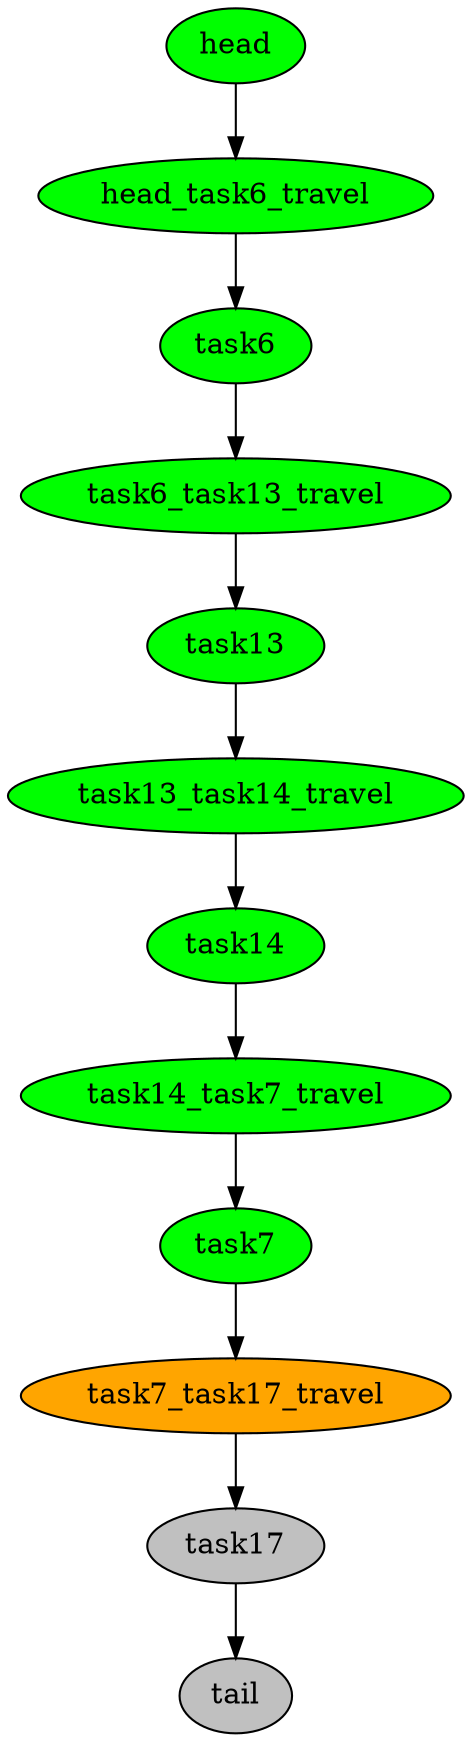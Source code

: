 digraph timeline {
head[label="head",style=filled,fillcolor=green,fontcolor=black];
head_task6_travel[label="head_task6_travel",style=filled,fillcolor=green,fontcolor=black];
task6[label="task6",style=filled,fillcolor=green,fontcolor=black];
task6_task13_travel[label="task6_task13_travel",style=filled,fillcolor=green,fontcolor=black];
task13[label="task13",style=filled,fillcolor=green,fontcolor=black];
task13_task14_travel[label="task13_task14_travel",style=filled,fillcolor=green,fontcolor=black];
task14[label="task14",style=filled,fillcolor=green,fontcolor=black];
task14_task7_travel[label="task14_task7_travel",style=filled,fillcolor=green,fontcolor=black];
task7[label="task7",style=filled,fillcolor=green,fontcolor=black];
task7_task17_travel[label="task7_task17_travel",style=filled,fillcolor=orange,fontcolor=black];
task17[label="task17",style=filled,fillcolor=gray,fontcolor=black];
tail[label="tail",style=filled,fillcolor=gray,fontcolor=black];
"head"->"head_task6_travel"[color=black];
"head_task6_travel"->"task6"[color=black];
"task6"->"task6_task13_travel"[color=black];
"task6_task13_travel"->"task13"[color=black];
"task13"->"task13_task14_travel"[color=black];
"task13_task14_travel"->"task14"[color=black];
"task14"->"task14_task7_travel"[color=black];
"task14_task7_travel"->"task7"[color=black];
"task7"->"task7_task17_travel"[color=black];
"task7_task17_travel"->"task17"[color=black];
"task17"->"tail"[color=black];
}
